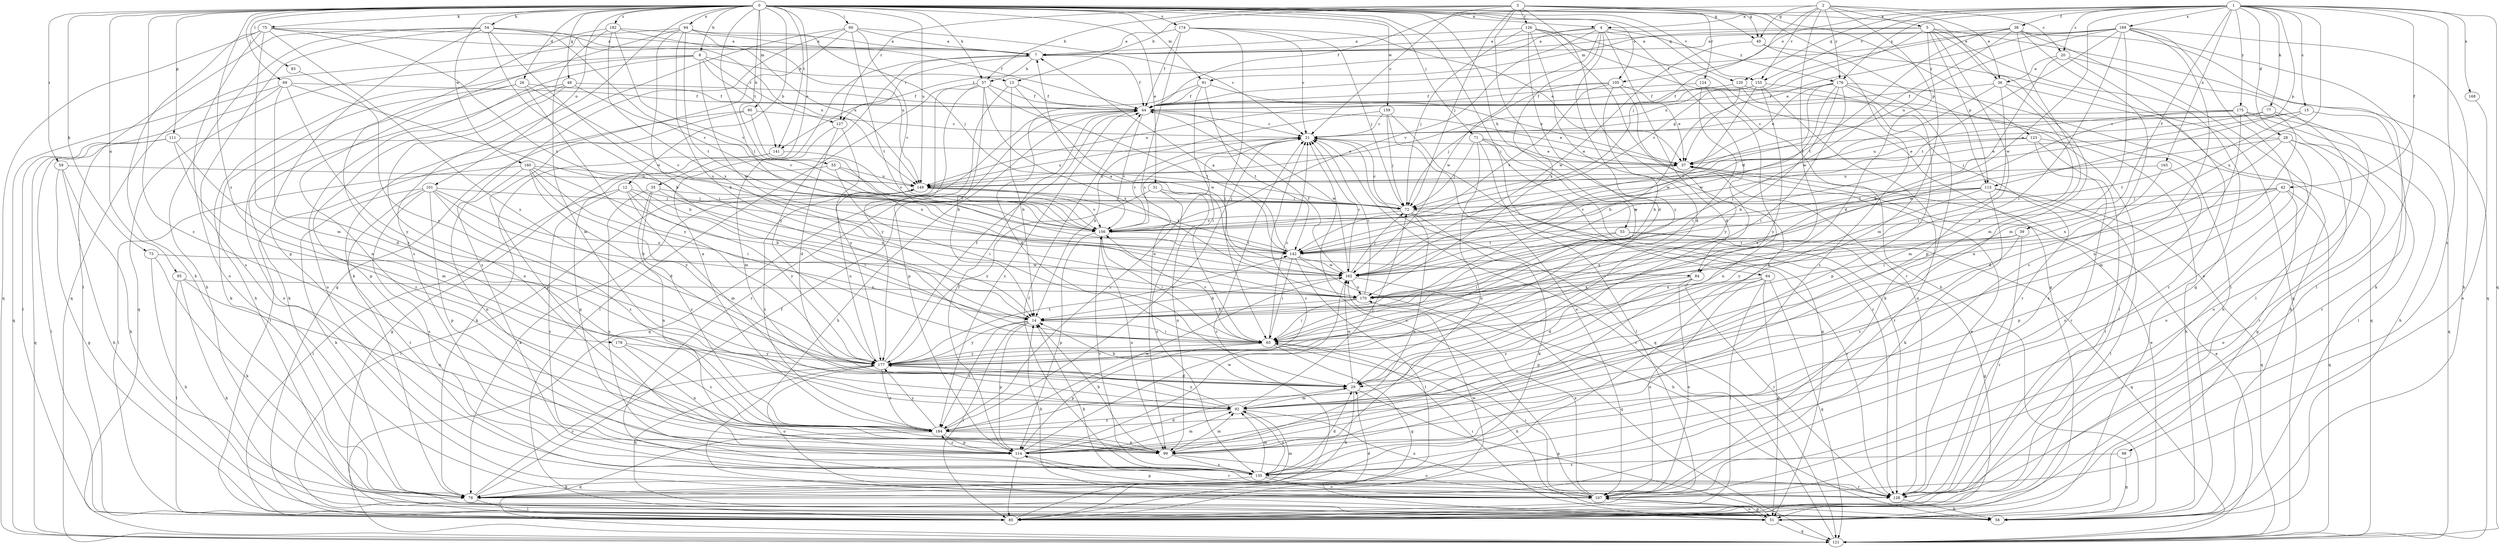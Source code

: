 strict digraph  {
0;
1;
2;
3;
4;
5;
7;
8;
12;
13;
14;
15;
20;
21;
26;
28;
29;
31;
35;
36;
37;
38;
39;
42;
44;
48;
49;
51;
53;
54;
55;
57;
58;
59;
60;
64;
65;
69;
71;
72;
73;
75;
77;
78;
83;
84;
85;
90;
91;
92;
94;
95;
98;
99;
101;
105;
107;
111;
113;
114;
120;
121;
123;
124;
126;
127;
128;
135;
141;
142;
149;
155;
156;
159;
160;
162;
163;
168;
169;
170;
174;
175;
176;
177;
178;
182;
184;
0 -> 4  [label=a];
0 -> 8  [label=b];
0 -> 12  [label=b];
0 -> 26  [label=d];
0 -> 31  [label=e];
0 -> 35  [label=e];
0 -> 48  [label=g];
0 -> 49  [label=g];
0 -> 53  [label=h];
0 -> 54  [label=h];
0 -> 55  [label=h];
0 -> 57  [label=h];
0 -> 59  [label=i];
0 -> 60  [label=i];
0 -> 64  [label=i];
0 -> 69  [label=j];
0 -> 71  [label=j];
0 -> 73  [label=k];
0 -> 75  [label=k];
0 -> 83  [label=l];
0 -> 84  [label=l];
0 -> 90  [label=m];
0 -> 91  [label=m];
0 -> 94  [label=n];
0 -> 95  [label=n];
0 -> 101  [label=o];
0 -> 105  [label=o];
0 -> 111  [label=p];
0 -> 113  [label=p];
0 -> 120  [label=q];
0 -> 135  [label=s];
0 -> 141  [label=t];
0 -> 149  [label=u];
0 -> 155  [label=v];
0 -> 159  [label=w];
0 -> 160  [label=w];
0 -> 174  [label=y];
0 -> 178  [label=z];
0 -> 182  [label=z];
0 -> 184  [label=z];
1 -> 4  [label=a];
1 -> 15  [label=c];
1 -> 20  [label=c];
1 -> 28  [label=d];
1 -> 38  [label=f];
1 -> 39  [label=f];
1 -> 42  [label=f];
1 -> 77  [label=k];
1 -> 98  [label=n];
1 -> 105  [label=o];
1 -> 113  [label=p];
1 -> 120  [label=q];
1 -> 121  [label=q];
1 -> 155  [label=v];
1 -> 162  [label=w];
1 -> 163  [label=x];
1 -> 168  [label=x];
1 -> 169  [label=x];
1 -> 170  [label=x];
1 -> 175  [label=y];
1 -> 176  [label=y];
2 -> 5  [label=a];
2 -> 20  [label=c];
2 -> 29  [label=d];
2 -> 36  [label=e];
2 -> 44  [label=f];
2 -> 49  [label=g];
2 -> 72  [label=j];
2 -> 84  [label=l];
2 -> 155  [label=v];
2 -> 176  [label=y];
3 -> 13  [label=b];
3 -> 21  [label=c];
3 -> 29  [label=d];
3 -> 36  [label=e];
3 -> 49  [label=g];
3 -> 57  [label=h];
3 -> 72  [label=j];
3 -> 78  [label=k];
3 -> 123  [label=r];
3 -> 124  [label=r];
3 -> 126  [label=r];
3 -> 127  [label=r];
4 -> 7  [label=a];
4 -> 29  [label=d];
4 -> 84  [label=l];
4 -> 141  [label=t];
4 -> 156  [label=v];
4 -> 162  [label=w];
4 -> 170  [label=x];
4 -> 176  [label=y];
4 -> 177  [label=y];
5 -> 7  [label=a];
5 -> 51  [label=g];
5 -> 91  [label=m];
5 -> 92  [label=m];
5 -> 99  [label=n];
5 -> 113  [label=p];
5 -> 114  [label=p];
5 -> 121  [label=q];
5 -> 156  [label=v];
7 -> 44  [label=f];
7 -> 57  [label=h];
7 -> 127  [label=r];
7 -> 177  [label=y];
8 -> 13  [label=b];
8 -> 58  [label=h];
8 -> 107  [label=o];
8 -> 121  [label=q];
8 -> 127  [label=r];
8 -> 141  [label=t];
8 -> 162  [label=w];
12 -> 65  [label=i];
12 -> 72  [label=j];
12 -> 85  [label=l];
12 -> 92  [label=m];
12 -> 135  [label=s];
12 -> 177  [label=y];
13 -> 14  [label=b];
13 -> 44  [label=f];
13 -> 128  [label=r];
13 -> 162  [label=w];
14 -> 65  [label=i];
14 -> 85  [label=l];
14 -> 114  [label=p];
14 -> 177  [label=y];
14 -> 184  [label=z];
15 -> 21  [label=c];
15 -> 72  [label=j];
15 -> 128  [label=r];
15 -> 142  [label=t];
20 -> 14  [label=b];
20 -> 36  [label=e];
20 -> 85  [label=l];
20 -> 128  [label=r];
21 -> 37  [label=e];
21 -> 121  [label=q];
21 -> 149  [label=u];
21 -> 156  [label=v];
21 -> 184  [label=z];
26 -> 44  [label=f];
26 -> 78  [label=k];
26 -> 107  [label=o];
26 -> 156  [label=v];
26 -> 177  [label=y];
28 -> 29  [label=d];
28 -> 37  [label=e];
28 -> 51  [label=g];
28 -> 107  [label=o];
28 -> 128  [label=r];
28 -> 142  [label=t];
29 -> 14  [label=b];
29 -> 51  [label=g];
29 -> 78  [label=k];
29 -> 92  [label=m];
29 -> 162  [label=w];
31 -> 72  [label=j];
31 -> 99  [label=n];
31 -> 135  [label=s];
31 -> 177  [label=y];
35 -> 72  [label=j];
35 -> 99  [label=n];
35 -> 135  [label=s];
35 -> 170  [label=x];
35 -> 184  [label=z];
36 -> 44  [label=f];
36 -> 65  [label=i];
36 -> 92  [label=m];
36 -> 121  [label=q];
36 -> 156  [label=v];
37 -> 149  [label=u];
38 -> 7  [label=a];
38 -> 58  [label=h];
38 -> 85  [label=l];
38 -> 92  [label=m];
38 -> 135  [label=s];
38 -> 142  [label=t];
38 -> 149  [label=u];
38 -> 162  [label=w];
39 -> 128  [label=r];
39 -> 142  [label=t];
39 -> 170  [label=x];
39 -> 184  [label=z];
42 -> 65  [label=i];
42 -> 72  [label=j];
42 -> 107  [label=o];
42 -> 114  [label=p];
42 -> 121  [label=q];
42 -> 142  [label=t];
44 -> 21  [label=c];
44 -> 37  [label=e];
44 -> 58  [label=h];
44 -> 121  [label=q];
44 -> 156  [label=v];
44 -> 162  [label=w];
44 -> 184  [label=z];
48 -> 44  [label=f];
48 -> 78  [label=k];
48 -> 99  [label=n];
48 -> 114  [label=p];
48 -> 156  [label=v];
49 -> 121  [label=q];
49 -> 135  [label=s];
49 -> 162  [label=w];
51 -> 65  [label=i];
51 -> 107  [label=o];
51 -> 121  [label=q];
53 -> 51  [label=g];
53 -> 65  [label=i];
53 -> 121  [label=q];
53 -> 142  [label=t];
54 -> 7  [label=a];
54 -> 14  [label=b];
54 -> 58  [label=h];
54 -> 85  [label=l];
54 -> 114  [label=p];
54 -> 135  [label=s];
54 -> 149  [label=u];
54 -> 156  [label=v];
54 -> 162  [label=w];
55 -> 65  [label=i];
55 -> 114  [label=p];
55 -> 149  [label=u];
55 -> 156  [label=v];
57 -> 14  [label=b];
57 -> 44  [label=f];
57 -> 85  [label=l];
57 -> 114  [label=p];
57 -> 142  [label=t];
57 -> 170  [label=x];
57 -> 177  [label=y];
58 -> 37  [label=e];
59 -> 51  [label=g];
59 -> 58  [label=h];
59 -> 78  [label=k];
59 -> 149  [label=u];
60 -> 7  [label=a];
60 -> 21  [label=c];
60 -> 51  [label=g];
60 -> 78  [label=k];
60 -> 135  [label=s];
60 -> 142  [label=t];
60 -> 156  [label=v];
64 -> 51  [label=g];
64 -> 85  [label=l];
64 -> 107  [label=o];
64 -> 114  [label=p];
64 -> 121  [label=q];
64 -> 170  [label=x];
65 -> 21  [label=c];
65 -> 51  [label=g];
65 -> 58  [label=h];
65 -> 114  [label=p];
65 -> 156  [label=v];
65 -> 177  [label=y];
69 -> 14  [label=b];
69 -> 29  [label=d];
69 -> 44  [label=f];
69 -> 85  [label=l];
69 -> 121  [label=q];
69 -> 177  [label=y];
71 -> 37  [label=e];
71 -> 51  [label=g];
71 -> 72  [label=j];
71 -> 85  [label=l];
71 -> 99  [label=n];
71 -> 128  [label=r];
72 -> 21  [label=c];
72 -> 78  [label=k];
72 -> 99  [label=n];
72 -> 128  [label=r];
72 -> 156  [label=v];
73 -> 58  [label=h];
73 -> 78  [label=k];
73 -> 162  [label=w];
75 -> 7  [label=a];
75 -> 44  [label=f];
75 -> 78  [label=k];
75 -> 92  [label=m];
75 -> 107  [label=o];
75 -> 121  [label=q];
75 -> 142  [label=t];
75 -> 177  [label=y];
77 -> 21  [label=c];
77 -> 37  [label=e];
77 -> 92  [label=m];
77 -> 107  [label=o];
78 -> 44  [label=f];
78 -> 85  [label=l];
78 -> 92  [label=m];
78 -> 177  [label=y];
83 -> 177  [label=y];
84 -> 29  [label=d];
84 -> 107  [label=o];
84 -> 128  [label=r];
84 -> 170  [label=x];
84 -> 184  [label=z];
85 -> 21  [label=c];
85 -> 29  [label=d];
85 -> 162  [label=w];
90 -> 21  [label=c];
90 -> 85  [label=l];
90 -> 114  [label=p];
90 -> 170  [label=x];
91 -> 29  [label=d];
91 -> 37  [label=e];
91 -> 44  [label=f];
91 -> 65  [label=i];
91 -> 142  [label=t];
92 -> 72  [label=j];
92 -> 107  [label=o];
92 -> 135  [label=s];
92 -> 177  [label=y];
92 -> 184  [label=z];
94 -> 7  [label=a];
94 -> 14  [label=b];
94 -> 65  [label=i];
94 -> 72  [label=j];
94 -> 99  [label=n];
94 -> 121  [label=q];
94 -> 142  [label=t];
94 -> 149  [label=u];
95 -> 58  [label=h];
95 -> 85  [label=l];
95 -> 99  [label=n];
95 -> 170  [label=x];
98 -> 51  [label=g];
98 -> 135  [label=s];
99 -> 14  [label=b];
99 -> 92  [label=m];
99 -> 107  [label=o];
99 -> 135  [label=s];
101 -> 14  [label=b];
101 -> 72  [label=j];
101 -> 78  [label=k];
101 -> 114  [label=p];
101 -> 128  [label=r];
101 -> 135  [label=s];
101 -> 170  [label=x];
101 -> 184  [label=z];
105 -> 14  [label=b];
105 -> 37  [label=e];
105 -> 44  [label=f];
105 -> 72  [label=j];
105 -> 156  [label=v];
105 -> 177  [label=y];
107 -> 14  [label=b];
107 -> 21  [label=c];
107 -> 51  [label=g];
107 -> 65  [label=i];
107 -> 170  [label=x];
111 -> 37  [label=e];
111 -> 85  [label=l];
111 -> 92  [label=m];
111 -> 121  [label=q];
111 -> 184  [label=z];
113 -> 72  [label=j];
113 -> 78  [label=k];
113 -> 85  [label=l];
113 -> 121  [label=q];
113 -> 156  [label=v];
113 -> 170  [label=x];
113 -> 177  [label=y];
114 -> 21  [label=c];
114 -> 29  [label=d];
114 -> 44  [label=f];
114 -> 85  [label=l];
114 -> 92  [label=m];
114 -> 128  [label=r];
114 -> 162  [label=w];
114 -> 184  [label=z];
120 -> 14  [label=b];
120 -> 44  [label=f];
120 -> 58  [label=h];
120 -> 128  [label=r];
121 -> 21  [label=c];
121 -> 37  [label=e];
123 -> 37  [label=e];
123 -> 58  [label=h];
123 -> 85  [label=l];
123 -> 128  [label=r];
123 -> 162  [label=w];
124 -> 44  [label=f];
124 -> 65  [label=i];
124 -> 99  [label=n];
126 -> 7  [label=a];
126 -> 29  [label=d];
126 -> 51  [label=g];
126 -> 58  [label=h];
126 -> 72  [label=j];
126 -> 128  [label=r];
126 -> 177  [label=y];
127 -> 29  [label=d];
127 -> 92  [label=m];
127 -> 177  [label=y];
128 -> 14  [label=b];
128 -> 37  [label=e];
128 -> 58  [label=h];
128 -> 114  [label=p];
135 -> 29  [label=d];
135 -> 44  [label=f];
135 -> 78  [label=k];
135 -> 92  [label=m];
135 -> 107  [label=o];
135 -> 128  [label=r];
135 -> 156  [label=v];
141 -> 51  [label=g];
141 -> 78  [label=k];
141 -> 156  [label=v];
142 -> 7  [label=a];
142 -> 58  [label=h];
142 -> 65  [label=i];
142 -> 85  [label=l];
142 -> 162  [label=w];
149 -> 72  [label=j];
149 -> 78  [label=k];
149 -> 85  [label=l];
149 -> 142  [label=t];
149 -> 156  [label=v];
149 -> 184  [label=z];
155 -> 44  [label=f];
155 -> 85  [label=l];
155 -> 107  [label=o];
155 -> 149  [label=u];
155 -> 162  [label=w];
155 -> 177  [label=y];
156 -> 21  [label=c];
156 -> 65  [label=i];
156 -> 99  [label=n];
156 -> 114  [label=p];
156 -> 142  [label=t];
159 -> 14  [label=b];
159 -> 21  [label=c];
159 -> 72  [label=j];
159 -> 107  [label=o];
159 -> 128  [label=r];
160 -> 14  [label=b];
160 -> 29  [label=d];
160 -> 65  [label=i];
160 -> 85  [label=l];
160 -> 99  [label=n];
160 -> 149  [label=u];
160 -> 177  [label=y];
162 -> 7  [label=a];
162 -> 14  [label=b];
162 -> 21  [label=c];
162 -> 44  [label=f];
162 -> 72  [label=j];
162 -> 121  [label=q];
162 -> 170  [label=x];
163 -> 135  [label=s];
163 -> 149  [label=u];
163 -> 170  [label=x];
168 -> 107  [label=o];
169 -> 7  [label=a];
169 -> 37  [label=e];
169 -> 44  [label=f];
169 -> 58  [label=h];
169 -> 65  [label=i];
169 -> 85  [label=l];
169 -> 92  [label=m];
169 -> 99  [label=n];
169 -> 107  [label=o];
169 -> 142  [label=t];
169 -> 149  [label=u];
170 -> 14  [label=b];
170 -> 21  [label=c];
170 -> 65  [label=i];
174 -> 7  [label=a];
174 -> 21  [label=c];
174 -> 37  [label=e];
174 -> 44  [label=f];
174 -> 65  [label=i];
174 -> 72  [label=j];
174 -> 99  [label=n];
175 -> 58  [label=h];
175 -> 85  [label=l];
175 -> 121  [label=q];
175 -> 135  [label=s];
175 -> 149  [label=u];
175 -> 162  [label=w];
175 -> 21  [label=g];
176 -> 14  [label=b];
176 -> 37  [label=e];
176 -> 44  [label=f];
176 -> 58  [label=h];
176 -> 65  [label=i];
176 -> 78  [label=k];
176 -> 114  [label=p];
176 -> 142  [label=t];
176 -> 162  [label=w];
177 -> 29  [label=d];
177 -> 44  [label=f];
177 -> 58  [label=h];
177 -> 107  [label=o];
177 -> 142  [label=t];
177 -> 149  [label=u];
177 -> 184  [label=z];
178 -> 99  [label=n];
178 -> 177  [label=y];
178 -> 184  [label=z];
182 -> 7  [label=a];
182 -> 92  [label=m];
182 -> 149  [label=u];
182 -> 156  [label=v];
182 -> 170  [label=x];
182 -> 184  [label=z];
184 -> 7  [label=a];
184 -> 21  [label=c];
184 -> 99  [label=n];
184 -> 114  [label=p];
184 -> 121  [label=q];
184 -> 162  [label=w];
184 -> 177  [label=y];
}

